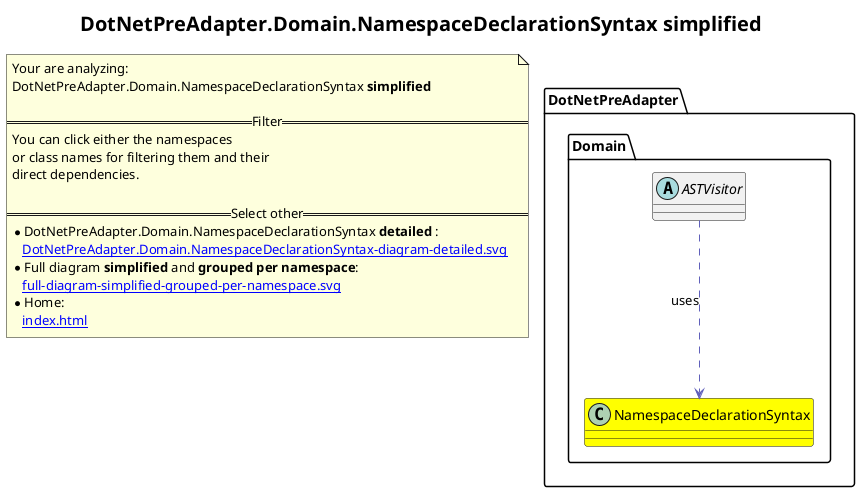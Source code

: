 @startuml
skinparam linetype ortho
title <size:20>DotNetPreAdapter.Domain.NamespaceDeclarationSyntax **simplified** </size>
note "Your are analyzing:\nDotNetPreAdapter.Domain.NamespaceDeclarationSyntax **simplified** \n\n==Filter==\nYou can click either the namespaces \nor class names for filtering them and their\ndirect dependencies.\n\n==Select other==\n* DotNetPreAdapter.Domain.NamespaceDeclarationSyntax **detailed** :\n   [[DotNetPreAdapter.Domain.NamespaceDeclarationSyntax-diagram-detailed.svg]]\n* Full diagram **simplified** and **grouped per namespace**:\n   [[full-diagram-simplified-grouped-per-namespace.svg]]\n* Home:\n   [[index.html]]" as FloatingNote
class DotNetPreAdapter.Domain.NamespaceDeclarationSyntax [[DotNetPreAdapter.Domain.NamespaceDeclarationSyntax-diagram-simplified.svg]] #yellow {
}
  abstract class DotNetPreAdapter.Domain.ASTVisitor [[DotNetPreAdapter.Domain.ASTVisitor-diagram-simplified.svg]]  {
  }
 ' *************************************** 
 ' *************************************** 
 ' *************************************** 
' Class relations extracted from namespace:
' 
' Class relations extracted from namespace:
' DotNetPreAdapter.Domain
DotNetPreAdapter.Domain.ASTVisitor .[#6060BB].> DotNetPreAdapter.Domain.NamespaceDeclarationSyntax  : uses 
@enduml